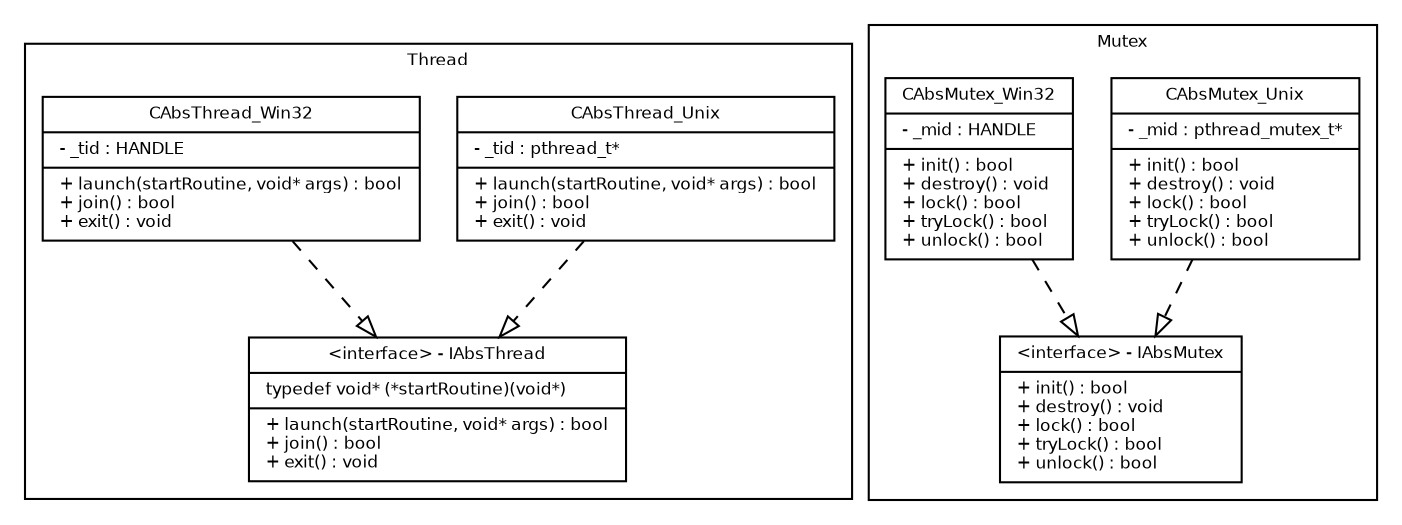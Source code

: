 digraph G {
fontname = "Bitstream Vera Sans"
fontsize = 8

node [
fontname = "Bitstream Vera Sans"
fontsize = 8
shape = "record"
]

edge [
fontname = "Bitstream Vera Sans"
fontsize = 8
]

subgraph clusterThread {
label = "Thread"

IAbsThread [
label = "{\
\<interface\> - IAbsThread|\
typedef void* (*startRoutine)(void*)\l|\
+ launch(startRoutine, void* args) : bool\l\
+ join() : bool\l\
+ exit() : void\l\
}"
]

CAbsThread_Unix [
label = "{\
CAbsThread_Unix|\
- _tid : pthread_t*\l|\
+ launch(startRoutine, void* args) : bool\l\
+ join() : bool\l\
+ exit() : void\l\
}"
]

CAbsThread_Win32 [
label = "{\
CAbsThread_Win32|\
- _tid : HANDLE\l|\
+ launch(startRoutine, void* args) : bool\l\
+ join() : bool\l\
+ exit() : void\l\
}"
]

edge [
arrowhead = "onormal"
style = "dashed"
]

CAbsThread_Unix -> IAbsThread
CAbsThread_Win32 -> IAbsThread

}

subgraph clusterMutex {
label = "Mutex"

IAbsMutex [
label = "{\
\<interface\> - IAbsMutex|\
+ init() : bool\l\
+ destroy() : void\l\
+ lock() : bool\l\
+ tryLock() : bool\l\
+ unlock() : bool\l\
}"
]

CAbsMutex_Unix [
label = "{\
CAbsMutex_Unix|\
- _mid : pthread_mutex_t*\l|\
+ init() : bool\l\
+ destroy() : void\l\
+ lock() : bool\l\
+ tryLock() : bool\l\
+ unlock() : bool\l\
}"
]

CAbsMutex_Win32 [
label = "{\
CAbsMutex_Win32|\
- _mid : HANDLE\l|\
+ init() : bool\l\
+ destroy() : void\l\
+ lock() : bool\l\
+ tryLock() : bool\l\
+ unlock() : bool\l\
}"
]

edge [
arrowhead = "onormal"
style = "dashed"
]

CAbsMutex_Unix -> IAbsMutex
CAbsMutex_Win32 -> IAbsMutex

}

}
